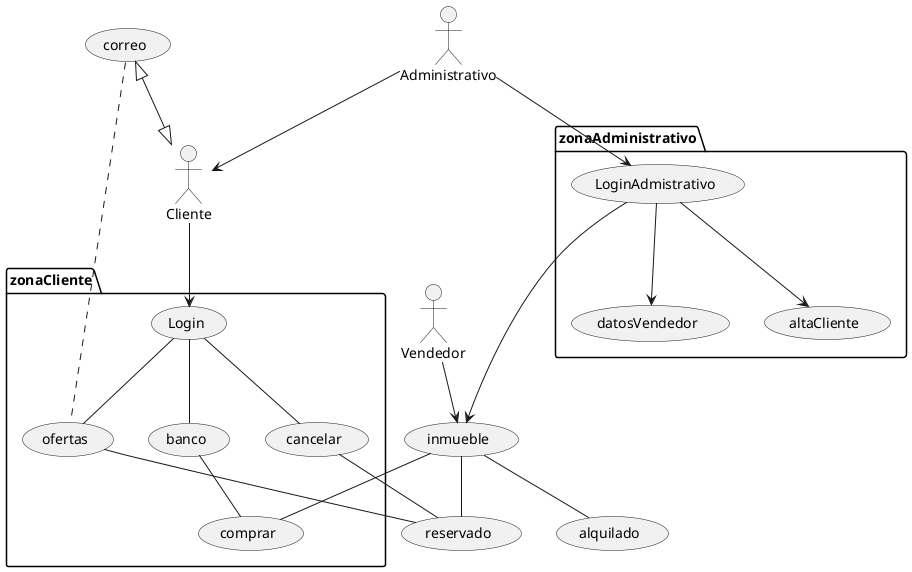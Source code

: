 @startuml Aplicacion pisos
actor   Cliente 
actor   Administrativo 
actor   Vendedor
package zonaCliente{
Cliente --> (Login)
(Login)--(cancelar)
(Login)--(banco)
(banco)--(comprar)
(Login)--(ofertas)
}
(correo)..(ofertas)
(correo)<|--|>Cliente
(ofertas)--(reservado)
(reservado)--(cancelar)
(comprar)--(inmueble)
package zonaAdministrativo{
Administrativo --> (LoginAdmistrativo)
Administrativo-->Cliente
LoginAdmistrativo-->(datosVendedor)
LoginAdmistrativo-->(inmueble)
LoginAdmistrativo-->(altaCliente)
}
Vendedor --> (inmueble) 
(inmueble)--(alquilado)
(inmueble)--(reservado)
@enduml